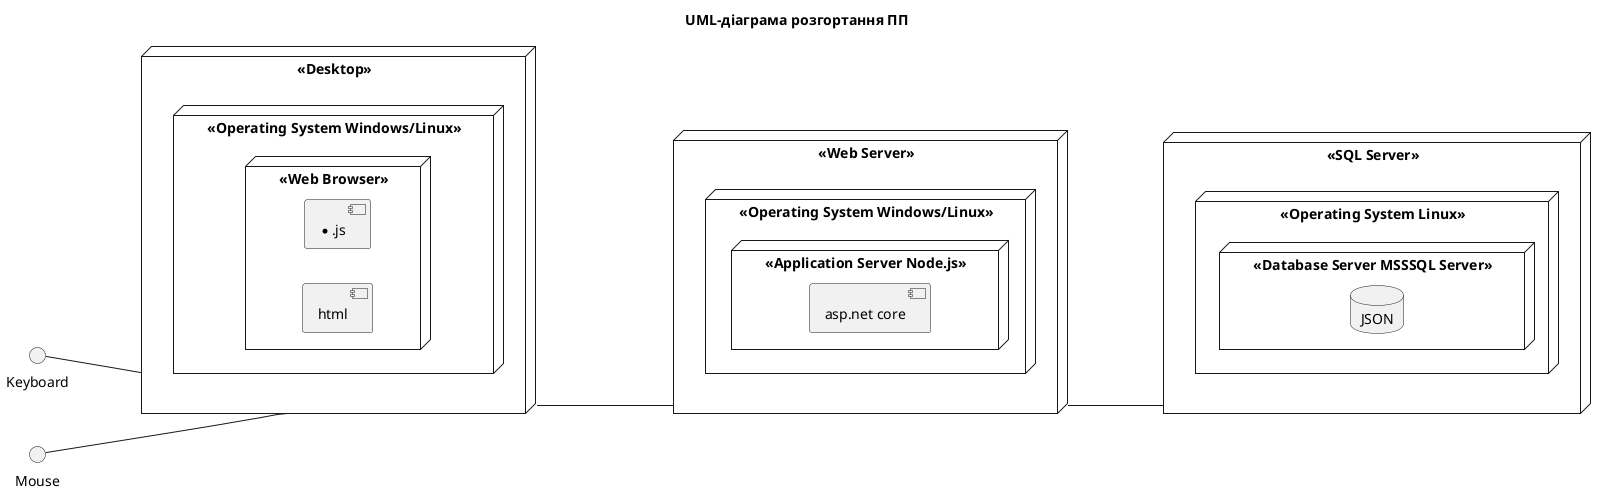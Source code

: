 @startuml

title UML-діаграма розгортання ПП

left to right direction

skinparam componentStyle uml1https://www.planttext.com/images/account-login-2x.png

node "<<Desktop>>" as dk {
    node "<<Operating System Windows/Linux>>" {
        node "<<Web Browser>>" {
            component [*.js]
            component [html]
        }
    }
}

interface Keyboard

interface Mouse

Keyboard -- dk

Mouse -- dk

node "<<Web Server>>" as serv1 {
	node "<<Operating System Windows/Linux>>" as l1 {
	    node "<<Application Server Node.js>>" {
		    component [asp.net core]
		}
	}
}

dk -- serv1

node "<<SQL Server>>" as serv2 {
	node "<<Operating System Linux>>" as l2 {
	    node "<<Database Server MSSSQL Server>>" {
		    database JSON
		}
	}
}

serv1 -- serv2

@enduml
